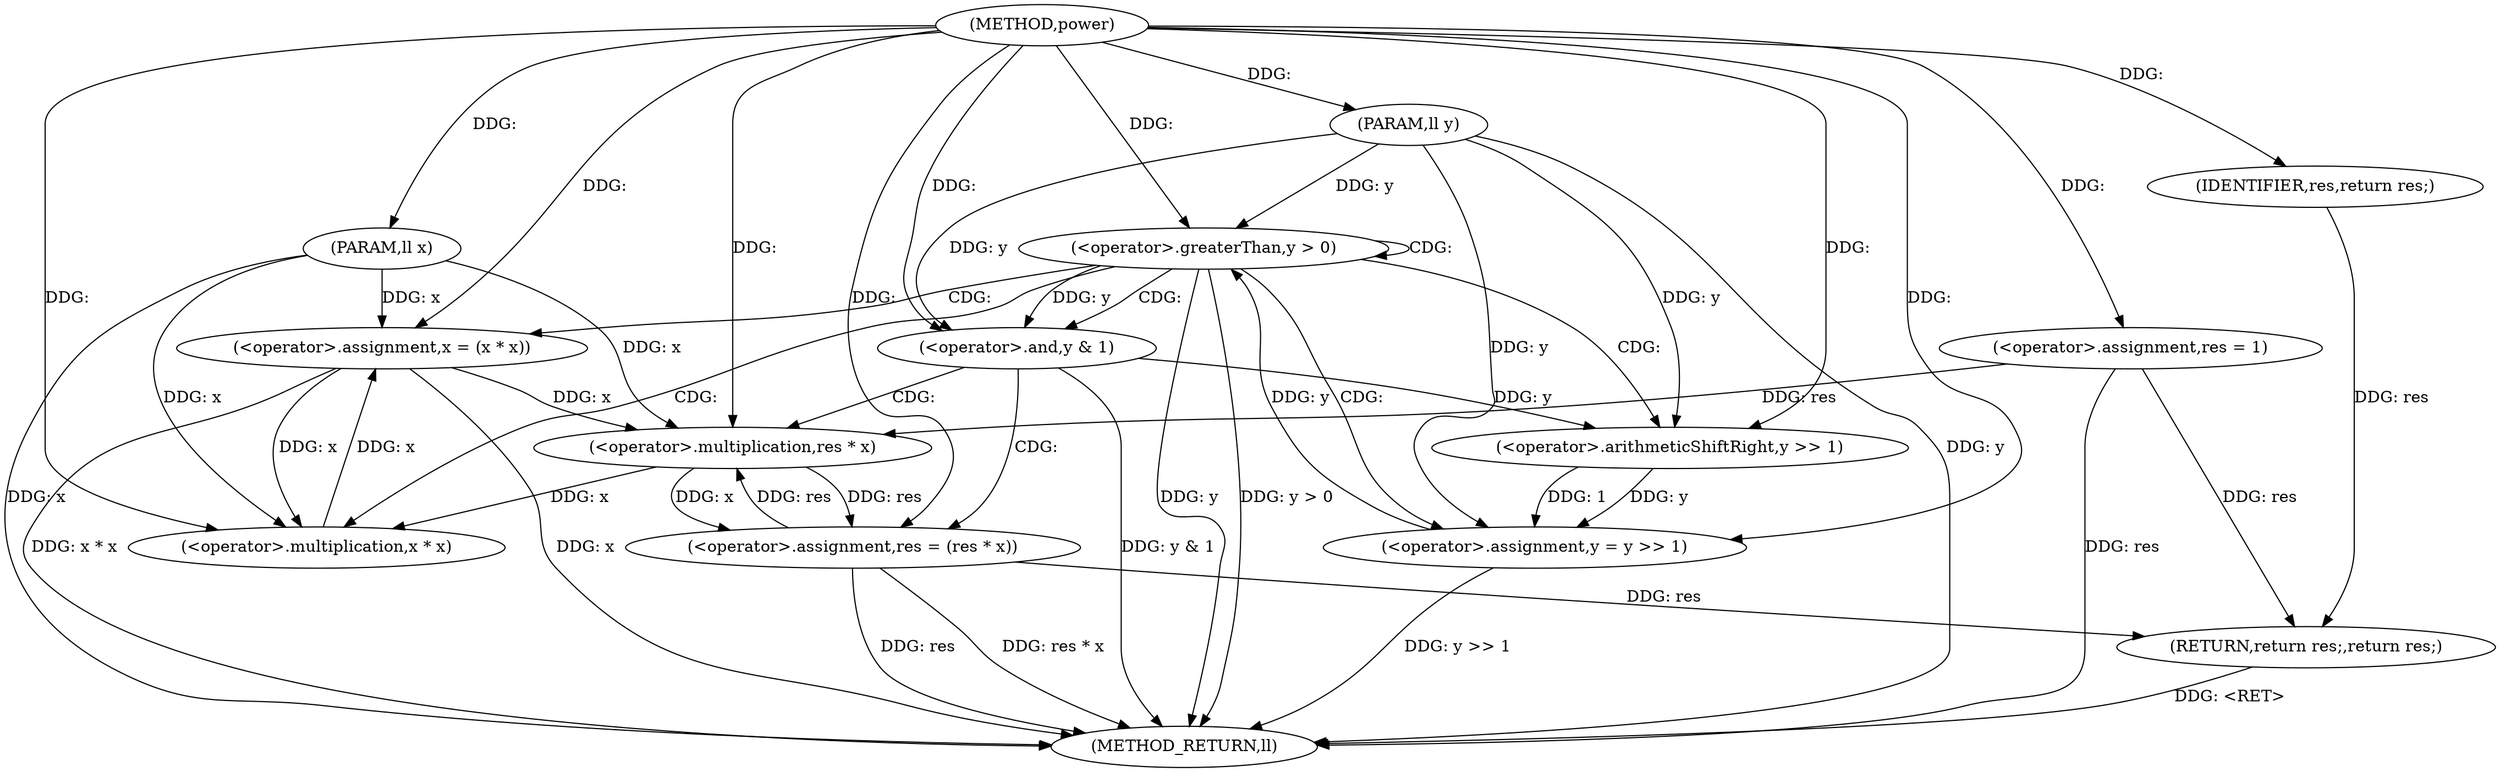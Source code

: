 digraph "power" {  
"1000270" [label = "(METHOD,power)" ]
"1000304" [label = "(METHOD_RETURN,ll)" ]
"1000271" [label = "(PARAM,ll x)" ]
"1000272" [label = "(PARAM,ll y)" ]
"1000275" [label = "(<operator>.assignment,res = 1)" ]
"1000302" [label = "(RETURN,return res;,return res;)" ]
"1000279" [label = "(<operator>.greaterThan,y > 0)" ]
"1000303" [label = "(IDENTIFIER,res,return res;)" ]
"1000292" [label = "(<operator>.assignment,y = y >> 1)" ]
"1000297" [label = "(<operator>.assignment,x = (x * x))" ]
"1000284" [label = "(<operator>.and,y & 1)" ]
"1000287" [label = "(<operator>.assignment,res = (res * x))" ]
"1000294" [label = "(<operator>.arithmeticShiftRight,y >> 1)" ]
"1000299" [label = "(<operator>.multiplication,x * x)" ]
"1000289" [label = "(<operator>.multiplication,res * x)" ]
  "1000271" -> "1000304"  [ label = "DDG: x"] 
  "1000272" -> "1000304"  [ label = "DDG: y"] 
  "1000275" -> "1000304"  [ label = "DDG: res"] 
  "1000279" -> "1000304"  [ label = "DDG: y"] 
  "1000279" -> "1000304"  [ label = "DDG: y > 0"] 
  "1000284" -> "1000304"  [ label = "DDG: y & 1"] 
  "1000287" -> "1000304"  [ label = "DDG: res"] 
  "1000287" -> "1000304"  [ label = "DDG: res * x"] 
  "1000292" -> "1000304"  [ label = "DDG: y >> 1"] 
  "1000297" -> "1000304"  [ label = "DDG: x"] 
  "1000297" -> "1000304"  [ label = "DDG: x * x"] 
  "1000302" -> "1000304"  [ label = "DDG: <RET>"] 
  "1000270" -> "1000271"  [ label = "DDG: "] 
  "1000270" -> "1000272"  [ label = "DDG: "] 
  "1000270" -> "1000275"  [ label = "DDG: "] 
  "1000303" -> "1000302"  [ label = "DDG: res"] 
  "1000275" -> "1000302"  [ label = "DDG: res"] 
  "1000287" -> "1000302"  [ label = "DDG: res"] 
  "1000270" -> "1000303"  [ label = "DDG: "] 
  "1000292" -> "1000279"  [ label = "DDG: y"] 
  "1000272" -> "1000279"  [ label = "DDG: y"] 
  "1000270" -> "1000279"  [ label = "DDG: "] 
  "1000294" -> "1000292"  [ label = "DDG: y"] 
  "1000294" -> "1000292"  [ label = "DDG: 1"] 
  "1000299" -> "1000297"  [ label = "DDG: x"] 
  "1000289" -> "1000287"  [ label = "DDG: x"] 
  "1000289" -> "1000287"  [ label = "DDG: res"] 
  "1000272" -> "1000292"  [ label = "DDG: y"] 
  "1000270" -> "1000292"  [ label = "DDG: "] 
  "1000271" -> "1000297"  [ label = "DDG: x"] 
  "1000270" -> "1000297"  [ label = "DDG: "] 
  "1000279" -> "1000284"  [ label = "DDG: y"] 
  "1000272" -> "1000284"  [ label = "DDG: y"] 
  "1000270" -> "1000284"  [ label = "DDG: "] 
  "1000270" -> "1000287"  [ label = "DDG: "] 
  "1000284" -> "1000294"  [ label = "DDG: y"] 
  "1000272" -> "1000294"  [ label = "DDG: y"] 
  "1000270" -> "1000294"  [ label = "DDG: "] 
  "1000289" -> "1000299"  [ label = "DDG: x"] 
  "1000297" -> "1000299"  [ label = "DDG: x"] 
  "1000271" -> "1000299"  [ label = "DDG: x"] 
  "1000270" -> "1000299"  [ label = "DDG: "] 
  "1000275" -> "1000289"  [ label = "DDG: res"] 
  "1000287" -> "1000289"  [ label = "DDG: res"] 
  "1000270" -> "1000289"  [ label = "DDG: "] 
  "1000297" -> "1000289"  [ label = "DDG: x"] 
  "1000271" -> "1000289"  [ label = "DDG: x"] 
  "1000279" -> "1000297"  [ label = "CDG: "] 
  "1000279" -> "1000294"  [ label = "CDG: "] 
  "1000279" -> "1000299"  [ label = "CDG: "] 
  "1000279" -> "1000284"  [ label = "CDG: "] 
  "1000279" -> "1000279"  [ label = "CDG: "] 
  "1000279" -> "1000292"  [ label = "CDG: "] 
  "1000284" -> "1000287"  [ label = "CDG: "] 
  "1000284" -> "1000289"  [ label = "CDG: "] 
}
